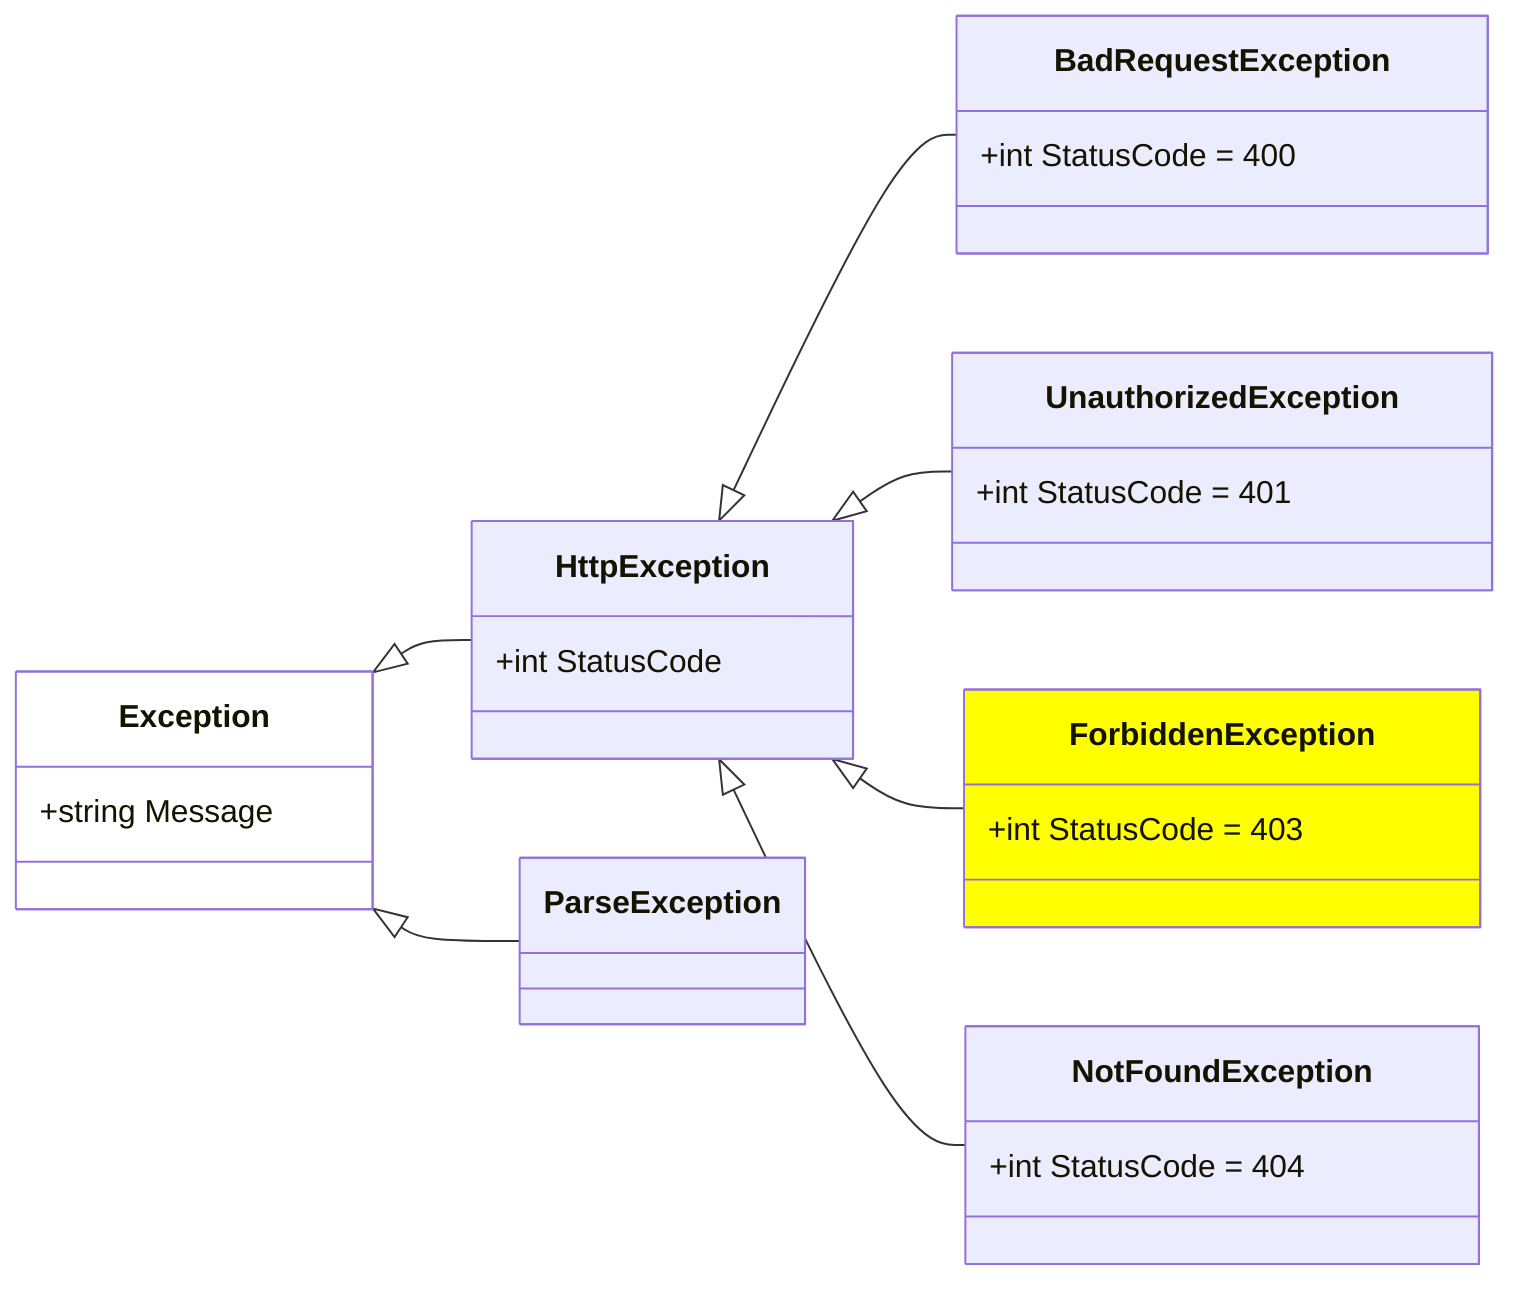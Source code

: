 classDiagram
    direction LR
    
    class Exception {
        +string Message
    }
    class HttpException {
        +int StatusCode
    }
    class BadRequestException {
        +int StatusCode = 400
    }
    class UnauthorizedException {
        +int StatusCode = 401
    }
    class ForbiddenException {
        +int StatusCode = 403
    }
    class NotFoundException {
        +int StatusCode = 404
    }
    class ParseException {

    }

    Exception <|-- HttpException
    Exception <|-- ParseException
    HttpException <|-- BadRequestException
    HttpException <|-- UnauthorizedException
    HttpException <|-- ForbiddenException
    HttpException <|-- NotFoundException

    style Exception fill:white
    style ForbiddenException fill:yellow